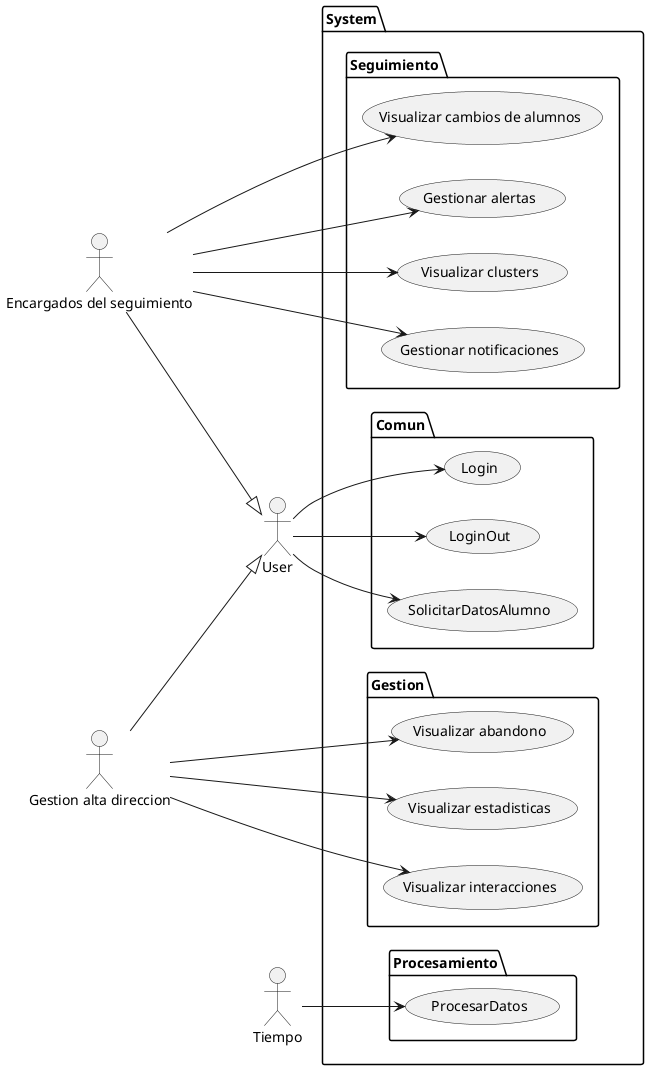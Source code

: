 @startuml CasosDeUso
left to right direction

actor User
actor "Gestion alta direccion" as GAD
actor "Encargados del seguimiento"	as ESA
actor "Tiempo" as Tiempo

User <|-u- GAD
User <|-u- ESA

package System {

  package Comun {
    usecase "Login" as Login
    usecase "LoginOut" as LoginOut
    usecase "SolicitarDatosAlumno" as SDA
  }
  package Gestion {
    usecase "Visualizar abandono" as VA
    usecase "Visualizar estadisticas" as VE
    usecase "Visualizar interacciones" as VI
  }
  package Seguimiento {
    usecase "Visualizar cambios de alumnos" as VC
    usecase "Gestionar alertas" as GA
    usecase "Visualizar clusters" as VCL
    usecase "Gestionar notificaciones" as GN
  }
  package Procesamiento {
    usecase "ProcesarDatos" as PD
  }
}


User --> (Login)
User --> (LoginOut)
User --> (SDA)

GAD --> (VA)
GAD --> (VE)
GAD --> (VI)

ESA --> (VC)
ESA --> (GA)
ESA --> (VCL)
ESA --> (GN)

Tiempo --> PD

@enduml